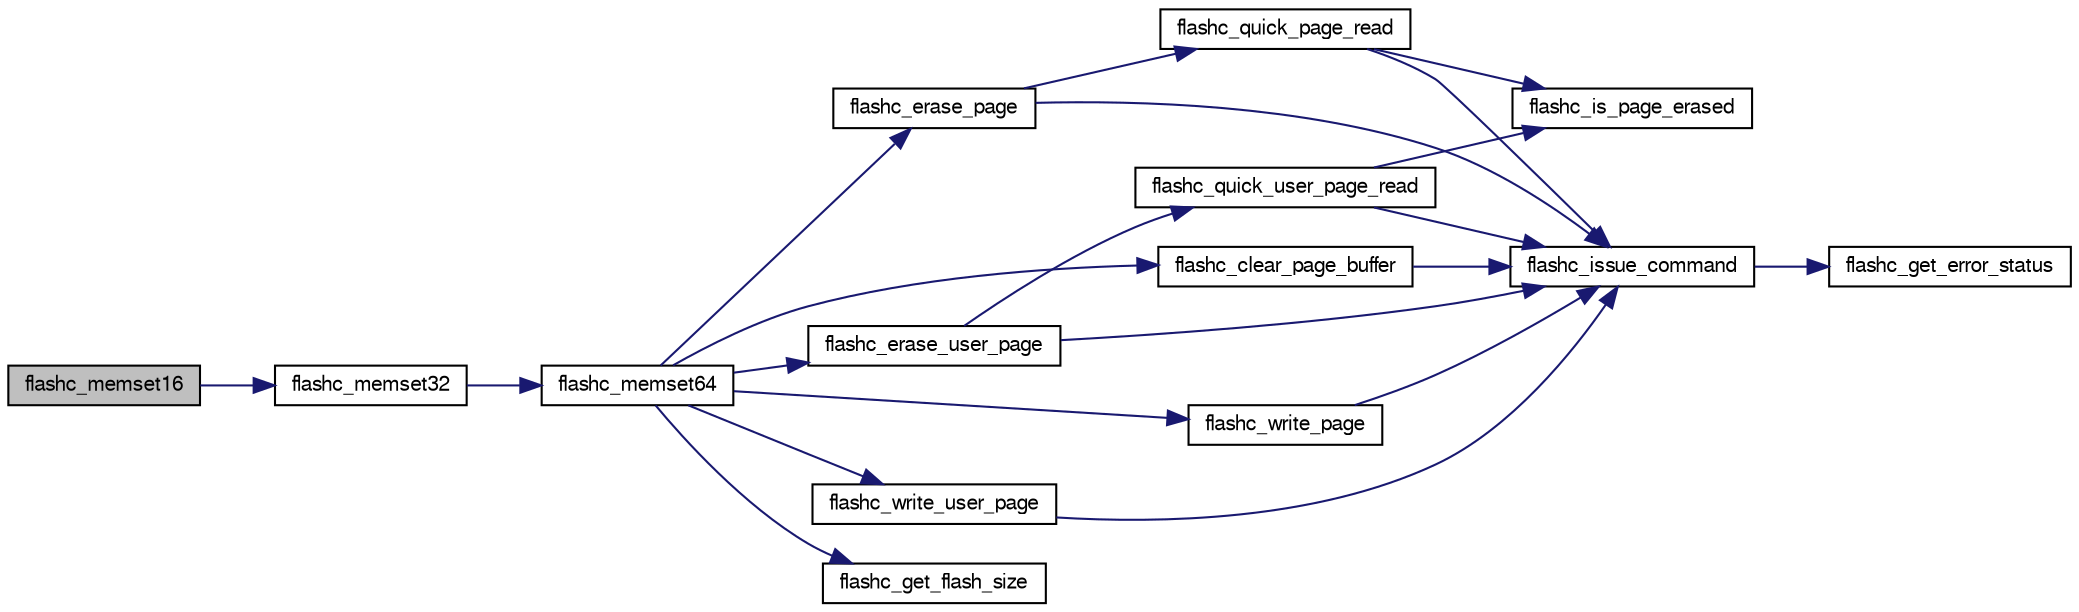 digraph G
{
  edge [fontname="FreeSans",fontsize="10",labelfontname="FreeSans",labelfontsize="10"];
  node [fontname="FreeSans",fontsize="10",shape=record];
  rankdir=LR;
  Node1 [label="flashc_memset16",height=0.2,width=0.4,color="black", fillcolor="grey75", style="filled" fontcolor="black"];
  Node1 -> Node2 [color="midnightblue",fontsize="10",style="solid",fontname="FreeSans"];
  Node2 [label="flashc_memset32",height=0.2,width=0.4,color="black", fillcolor="white", style="filled",URL="$a00022.html#af51102eac590a354c08f3b4311745674",tooltip="Copies nbytes bytes to the flash destination pointed to by dst from the repeated..."];
  Node2 -> Node3 [color="midnightblue",fontsize="10",style="solid",fontname="FreeSans"];
  Node3 [label="flashc_memset64",height=0.2,width=0.4,color="black", fillcolor="white", style="filled",URL="$a00022.html#ad232684f65e596ffd85a63e0c1a5c41d",tooltip="Copies nbytes bytes to the flash destination pointed to by dst from the repeated..."];
  Node3 -> Node4 [color="midnightblue",fontsize="10",style="solid",fontname="FreeSans"];
  Node4 [label="flashc_clear_page_buffer",height=0.2,width=0.4,color="black", fillcolor="white", style="filled",URL="$a00022.html#affafe9cb74731d817b721d2a52093412",tooltip="Clears the page buffer."];
  Node4 -> Node5 [color="midnightblue",fontsize="10",style="solid",fontname="FreeSans"];
  Node5 [label="flashc_issue_command",height=0.2,width=0.4,color="black", fillcolor="white", style="filled",URL="$a00022.html#a8045c427c32cf3617e861067d76c9c11",tooltip="Issues a FLASHC command."];
  Node5 -> Node6 [color="midnightblue",fontsize="10",style="solid",fontname="FreeSans"];
  Node6 [label="flashc_get_error_status",height=0.2,width=0.4,color="black", fillcolor="white", style="filled",URL="$a00022.html#ae7d38c60001d5d8d00363a6cb07f89f0",tooltip="Gets the error status of the FLASHC."];
  Node3 -> Node7 [color="midnightblue",fontsize="10",style="solid",fontname="FreeSans"];
  Node7 [label="flashc_erase_page",height=0.2,width=0.4,color="black", fillcolor="white", style="filled",URL="$a00022.html#a8de3bbd50094f548ca293f07b136cc6d",tooltip="Erases a page."];
  Node7 -> Node5 [color="midnightblue",fontsize="10",style="solid",fontname="FreeSans"];
  Node7 -> Node8 [color="midnightblue",fontsize="10",style="solid",fontname="FreeSans"];
  Node8 [label="flashc_quick_page_read",height=0.2,width=0.4,color="black", fillcolor="white", style="filled",URL="$a00022.html#acd50527aacf1d9ae11608fcc49a4fdcf",tooltip="Applies the Quick Page Read command to a page."];
  Node8 -> Node9 [color="midnightblue",fontsize="10",style="solid",fontname="FreeSans"];
  Node9 [label="flashc_is_page_erased",height=0.2,width=0.4,color="black", fillcolor="white", style="filled",URL="$a00022.html#acdea4bfb0cb1066fba239a9302196ee5",tooltip="Tells whether the page to which the last Quick Page Read or Quick Page Read User..."];
  Node8 -> Node5 [color="midnightblue",fontsize="10",style="solid",fontname="FreeSans"];
  Node3 -> Node10 [color="midnightblue",fontsize="10",style="solid",fontname="FreeSans"];
  Node10 [label="flashc_erase_user_page",height=0.2,width=0.4,color="black", fillcolor="white", style="filled",URL="$a00022.html#a2ef66c5ffa0974223c44e151a8719b6d",tooltip="Erases the User page."];
  Node10 -> Node5 [color="midnightblue",fontsize="10",style="solid",fontname="FreeSans"];
  Node10 -> Node11 [color="midnightblue",fontsize="10",style="solid",fontname="FreeSans"];
  Node11 [label="flashc_quick_user_page_read",height=0.2,width=0.4,color="black", fillcolor="white", style="filled",URL="$a00022.html#a4cdef3bd6e4b7da53e4b7b7dc1adcd2f",tooltip="Issues a Quick Page Read User Page command to the FLASHC."];
  Node11 -> Node9 [color="midnightblue",fontsize="10",style="solid",fontname="FreeSans"];
  Node11 -> Node5 [color="midnightblue",fontsize="10",style="solid",fontname="FreeSans"];
  Node3 -> Node12 [color="midnightblue",fontsize="10",style="solid",fontname="FreeSans"];
  Node12 [label="flashc_get_flash_size",height=0.2,width=0.4,color="black", fillcolor="white", style="filled",URL="$a00022.html#a8071c315b02d038c49fa0bf89a40ba1b",tooltip="Gets the size of the whole flash array."];
  Node3 -> Node13 [color="midnightblue",fontsize="10",style="solid",fontname="FreeSans"];
  Node13 [label="flashc_write_page",height=0.2,width=0.4,color="black", fillcolor="white", style="filled",URL="$a00022.html#aa10438433246139bee71da6db2bb5bd5",tooltip="Writes a page from the page buffer."];
  Node13 -> Node5 [color="midnightblue",fontsize="10",style="solid",fontname="FreeSans"];
  Node3 -> Node14 [color="midnightblue",fontsize="10",style="solid",fontname="FreeSans"];
  Node14 [label="flashc_write_user_page",height=0.2,width=0.4,color="black", fillcolor="white", style="filled",URL="$a00022.html#ad04374b721dca9c534d7cd041ae24712",tooltip="Writes the User page from the page buffer."];
  Node14 -> Node5 [color="midnightblue",fontsize="10",style="solid",fontname="FreeSans"];
}
